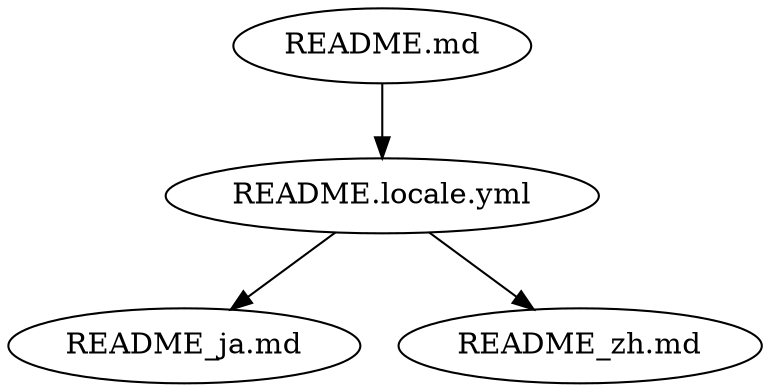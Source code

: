 digraph g{
  "README.md" -> "README.locale.yml"
  "README.locale.yml" -> "README_ja.md"
  "README.locale.yml" -> "README_zh.md"
}